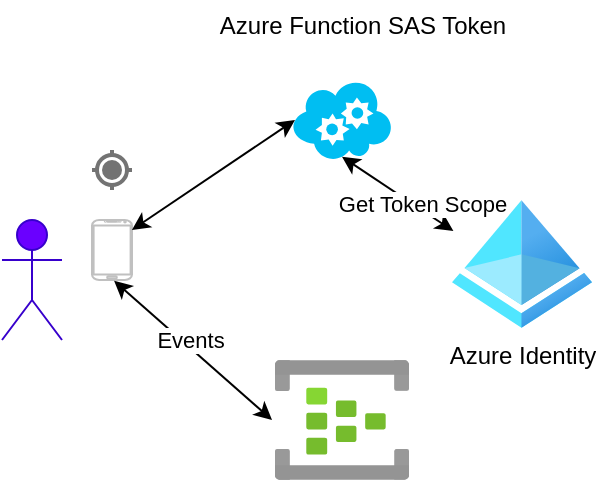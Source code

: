 <mxfile>
    <diagram id="nAGRWU6pmn6scAaeIyzW" name="Page-1">
        <mxGraphModel dx="806" dy="409" grid="1" gridSize="10" guides="1" tooltips="1" connect="1" arrows="1" fold="1" page="1" pageScale="1" pageWidth="850" pageHeight="1100" background="#ffffff" math="0" shadow="0">
            <root>
                <mxCell id="0"/>
                <mxCell id="1" parent="0"/>
                <mxCell id="19" value="" style="group;movable=0;resizable=0;rotatable=0;deletable=0;editable=0;connectable=0;" vertex="1" connectable="0" parent="1">
                    <mxGeometry x="35" y="120" width="295" height="240" as="geometry"/>
                </mxCell>
                <mxCell id="2" value="" style="verticalLabelPosition=bottom;verticalAlign=top;html=1;shadow=0;dashed=0;strokeWidth=1;shape=mxgraph.android.phone2;strokeColor=#c0c0c0;" vertex="1" parent="19">
                    <mxGeometry x="45" y="110" width="20" height="30" as="geometry"/>
                </mxCell>
                <mxCell id="3" value="Actor" style="shape=umlActor;verticalLabelPosition=bottom;verticalAlign=top;html=1;outlineConnect=0;fillColor=#6a00ff;fontColor=#ffffff;strokeColor=#3700CC;" vertex="1" parent="19">
                    <mxGeometry y="110" width="30" height="60" as="geometry"/>
                </mxCell>
                <mxCell id="4" value="" style="verticalLabelPosition=bottom;html=1;verticalAlign=top;align=center;strokeColor=none;fillColor=#00BEF2;shape=mxgraph.azure.cloud_service;" vertex="1" parent="19">
                    <mxGeometry x="145" y="40" width="50" height="40" as="geometry"/>
                </mxCell>
                <mxCell id="7" value="" style="aspect=fixed;html=1;points=[];align=center;image;fontSize=12;image=img/lib/azure2/analytics/Event_Hubs.svg;" vertex="1" parent="19">
                    <mxGeometry x="136.5" y="180" width="67" height="60" as="geometry"/>
                </mxCell>
                <mxCell id="8" value="" style="dashed=0;aspect=fixed;verticalLabelPosition=bottom;verticalAlign=top;align=center;shape=mxgraph.gmdl.gps;strokeColor=#737373;fillColor=#737373;shadow=0;strokeWidth=2;sketch=0;" vertex="1" parent="19">
                    <mxGeometry x="45" y="75" width="20" height="20" as="geometry"/>
                </mxCell>
                <mxCell id="10" value="&lt;font color=&quot;#000000&quot;&gt;Azure Function SAS Token&lt;br&gt;&lt;br&gt;&lt;/font&gt;" style="text;html=1;align=center;verticalAlign=middle;resizable=0;points=[];autosize=1;strokeColor=none;fillColor=none;" vertex="1" parent="19">
                    <mxGeometry x="95" width="170" height="40" as="geometry"/>
                </mxCell>
                <mxCell id="11" value="" style="endArrow=classic;startArrow=classic;html=1;fontColor=#000000;entryX=0.552;entryY=1.014;entryDx=0;entryDy=0;entryPerimeter=0;exitX=-0.022;exitY=0.5;exitDx=0;exitDy=0;exitPerimeter=0;labelBorderColor=#000000;strokeColor=#000000;movable=0;resizable=0;rotatable=0;deletable=0;editable=0;connectable=0;" edge="1" parent="19" source="7" target="2">
                    <mxGeometry width="50" height="50" relative="1" as="geometry">
                        <mxPoint x="75" y="220" as="sourcePoint"/>
                        <mxPoint x="125" y="170" as="targetPoint"/>
                    </mxGeometry>
                </mxCell>
                <mxCell id="12" value="&lt;font&gt;Events&lt;/font&gt;" style="edgeLabel;html=1;align=center;verticalAlign=middle;resizable=0;points=[];fontColor=#000000;labelBackgroundColor=#FFFFFF;" vertex="1" connectable="0" parent="11">
                    <mxGeometry x="0.084" y="-3" relative="1" as="geometry">
                        <mxPoint as="offset"/>
                    </mxGeometry>
                </mxCell>
                <mxCell id="13" value="" style="endArrow=classic;startArrow=classic;html=1;labelBorderColor=#000000;strokeColor=#000000;fontColor=#000000;exitX=0.998;exitY=0.165;exitDx=0;exitDy=0;exitPerimeter=0;entryX=0.03;entryY=0.5;entryDx=0;entryDy=0;entryPerimeter=0;" edge="1" parent="19" source="2" target="4">
                    <mxGeometry width="50" height="50" relative="1" as="geometry">
                        <mxPoint x="105" y="140" as="sourcePoint"/>
                        <mxPoint x="155" y="90" as="targetPoint"/>
                    </mxGeometry>
                </mxCell>
                <mxCell id="14" value="" style="endArrow=classic;startArrow=classic;html=1;labelBorderColor=#000000;strokeColor=#000000;fontColor=#000000;entryX=0.5;entryY=0.96;entryDx=0;entryDy=0;entryPerimeter=0;exitX=0.01;exitY=0.243;exitDx=0;exitDy=0;exitPerimeter=0;" edge="1" parent="19" source="17" target="4">
                    <mxGeometry width="50" height="50" relative="1" as="geometry">
                        <mxPoint x="205" y="110" as="sourcePoint"/>
                        <mxPoint x="205" y="110" as="targetPoint"/>
                    </mxGeometry>
                </mxCell>
                <mxCell id="18" value="Get &lt;span style=&quot;&quot;&gt;Token &lt;/span&gt;Scope" style="edgeLabel;html=1;align=center;verticalAlign=middle;resizable=0;points=[];fontColor=#000000;labelBackgroundColor=#FFFFFF;" vertex="1" connectable="0" parent="14">
                    <mxGeometry x="-0.368" y="-2" relative="1" as="geometry">
                        <mxPoint as="offset"/>
                    </mxGeometry>
                </mxCell>
                <mxCell id="17" value="Azure Identity" style="aspect=fixed;html=1;points=[];align=center;image;fontSize=12;image=img/lib/azure2/identity/Azure_Active_Directory.svg;labelBackgroundColor=#FFFFFF;fontColor=#000000;" vertex="1" parent="19">
                    <mxGeometry x="225" y="100" width="70" height="64" as="geometry"/>
                </mxCell>
            </root>
        </mxGraphModel>
    </diagram>
</mxfile>